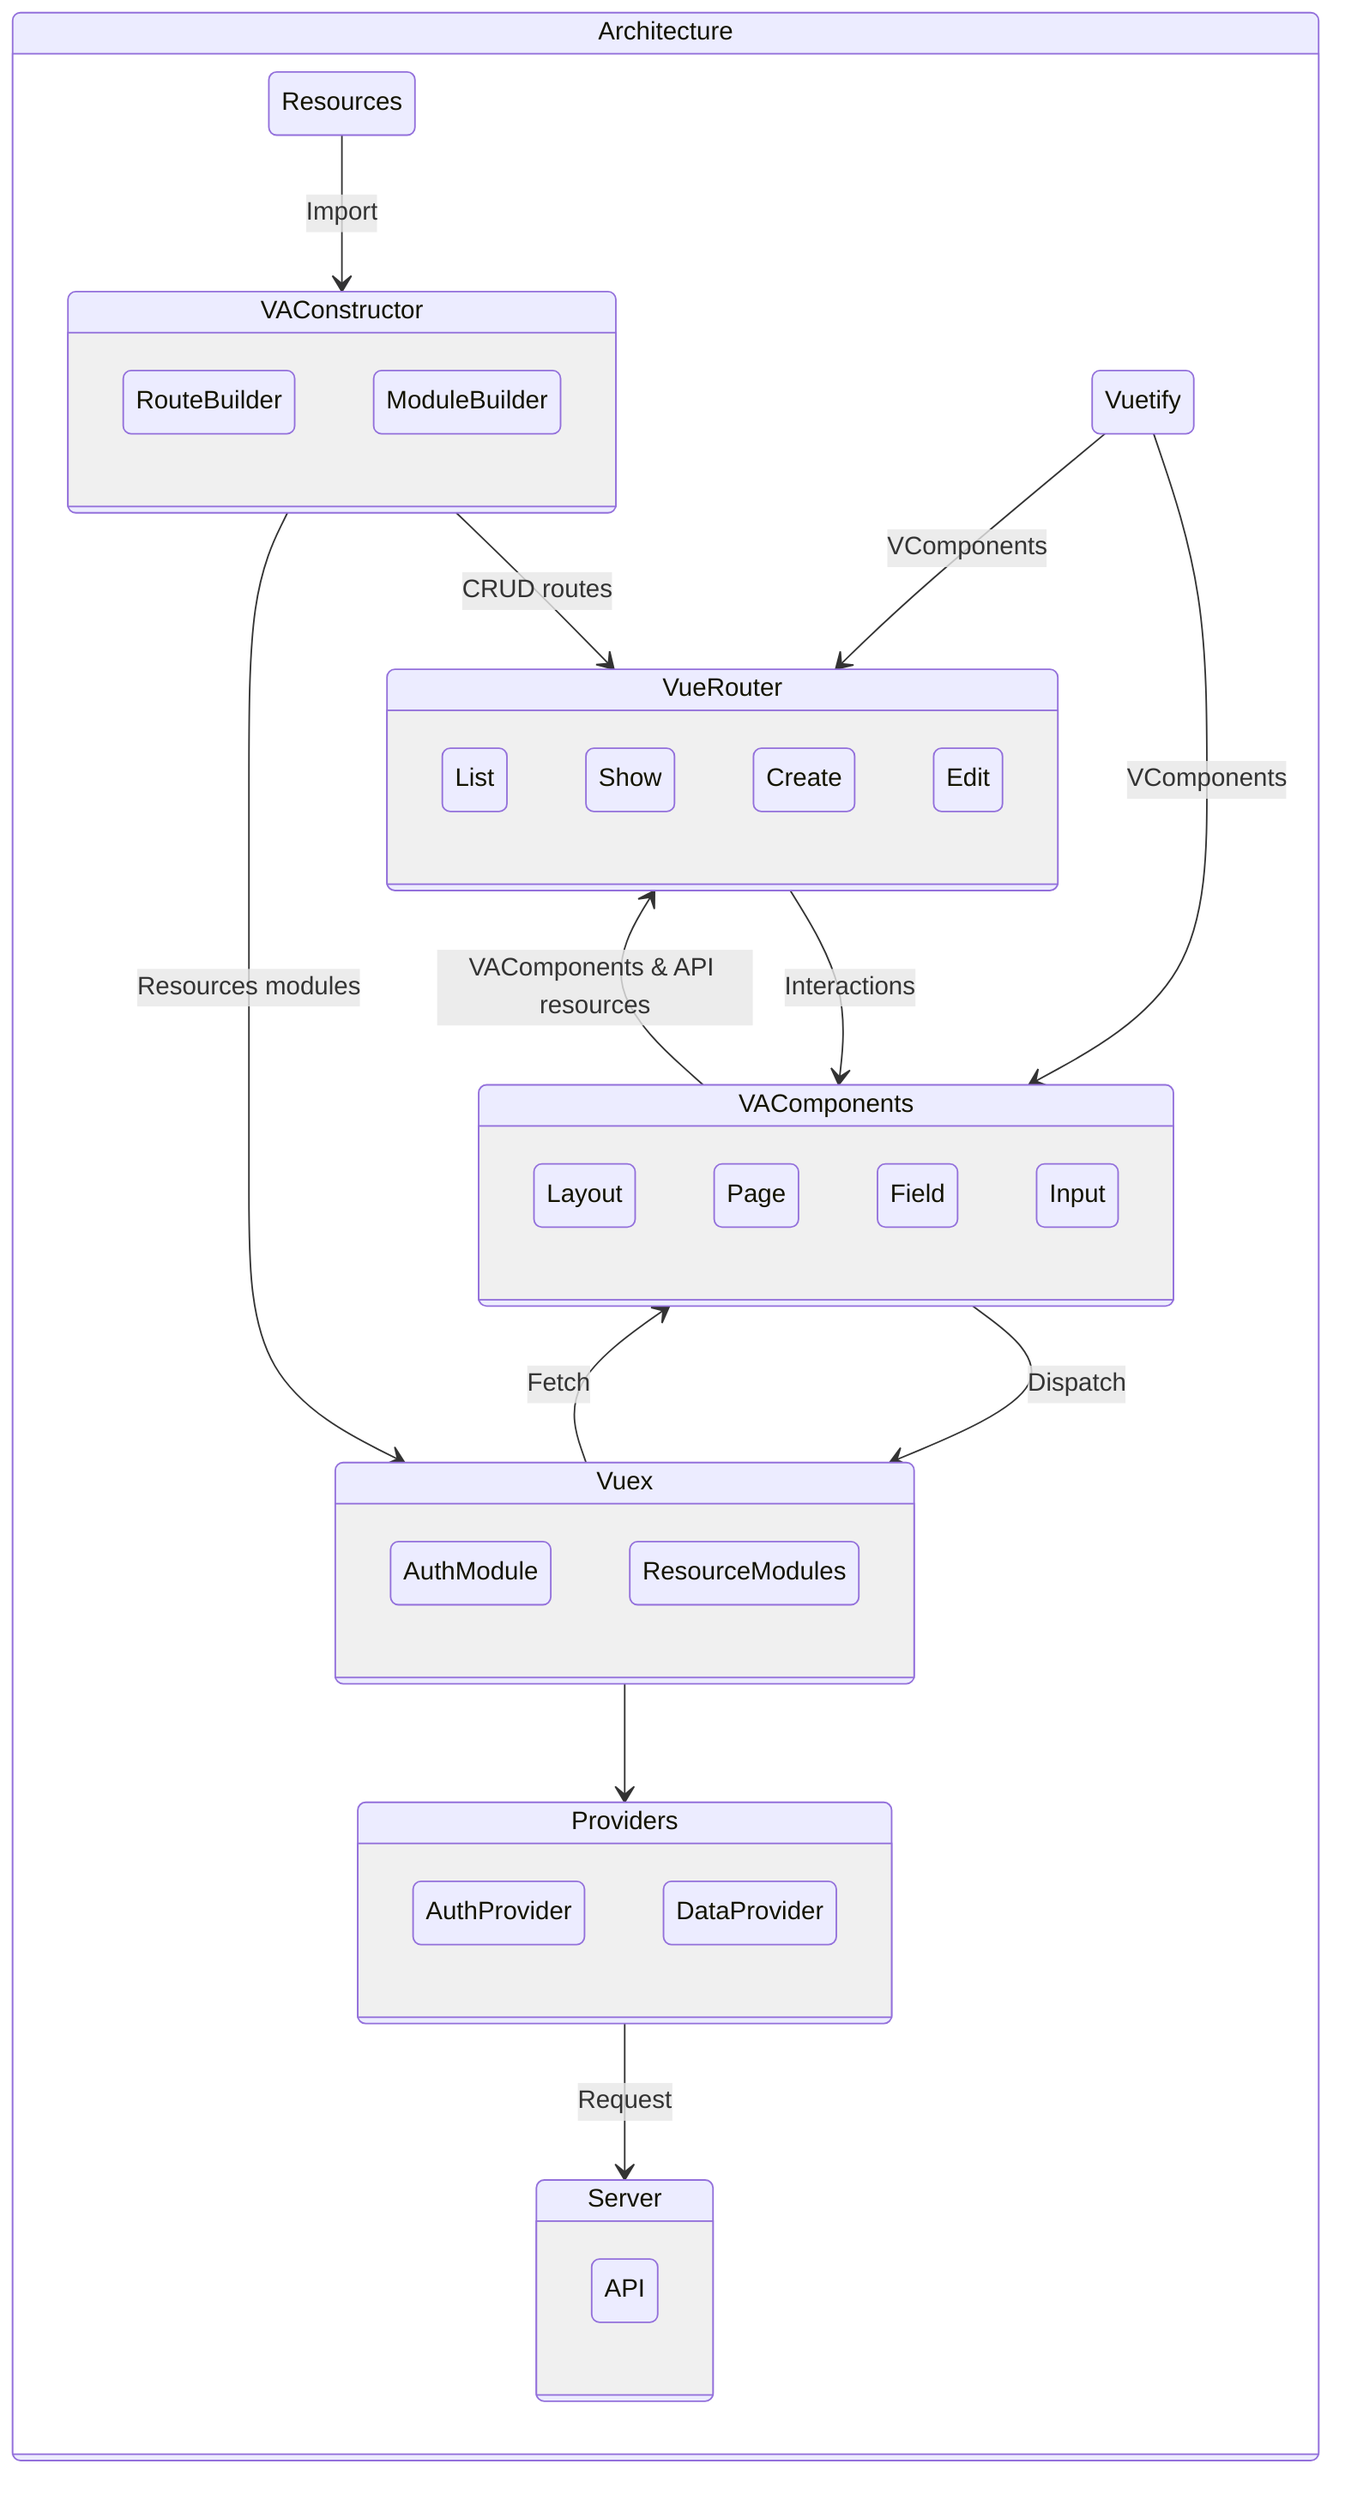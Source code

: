 stateDiagram
  state Architecture {
    Resources --> VAConstructor: Import
    state VAConstructor {
      RouteBuilder
      ModuleBuilder
    }
    state VAComponents {
      Layout
      Page
      Field
      Input
    }
    VAConstructor --> VueRouter: CRUD routes
    VAConstructor --> Vuex: Resources modules
    VAComponents --> VueRouter: VAComponents & API resources
    VueRouter --> VAComponents: Interactions
    Vuetify --> VAComponents: VComponents
    Vuetify --> VueRouter: VComponents
    VAComponents --> Vuex: Dispatch
    Vuex --> VAComponents: Fetch
    state VueRouter {
      List
      Show
      Create
      Edit
    }
    state Vuex {
      AuthModule
      ResourceModules
    }
    state Providers {
      AuthProvider
      DataProvider
    }
    Vuex --> Providers
    Providers --> Server: Request
    state Server {
      API
    }
  }